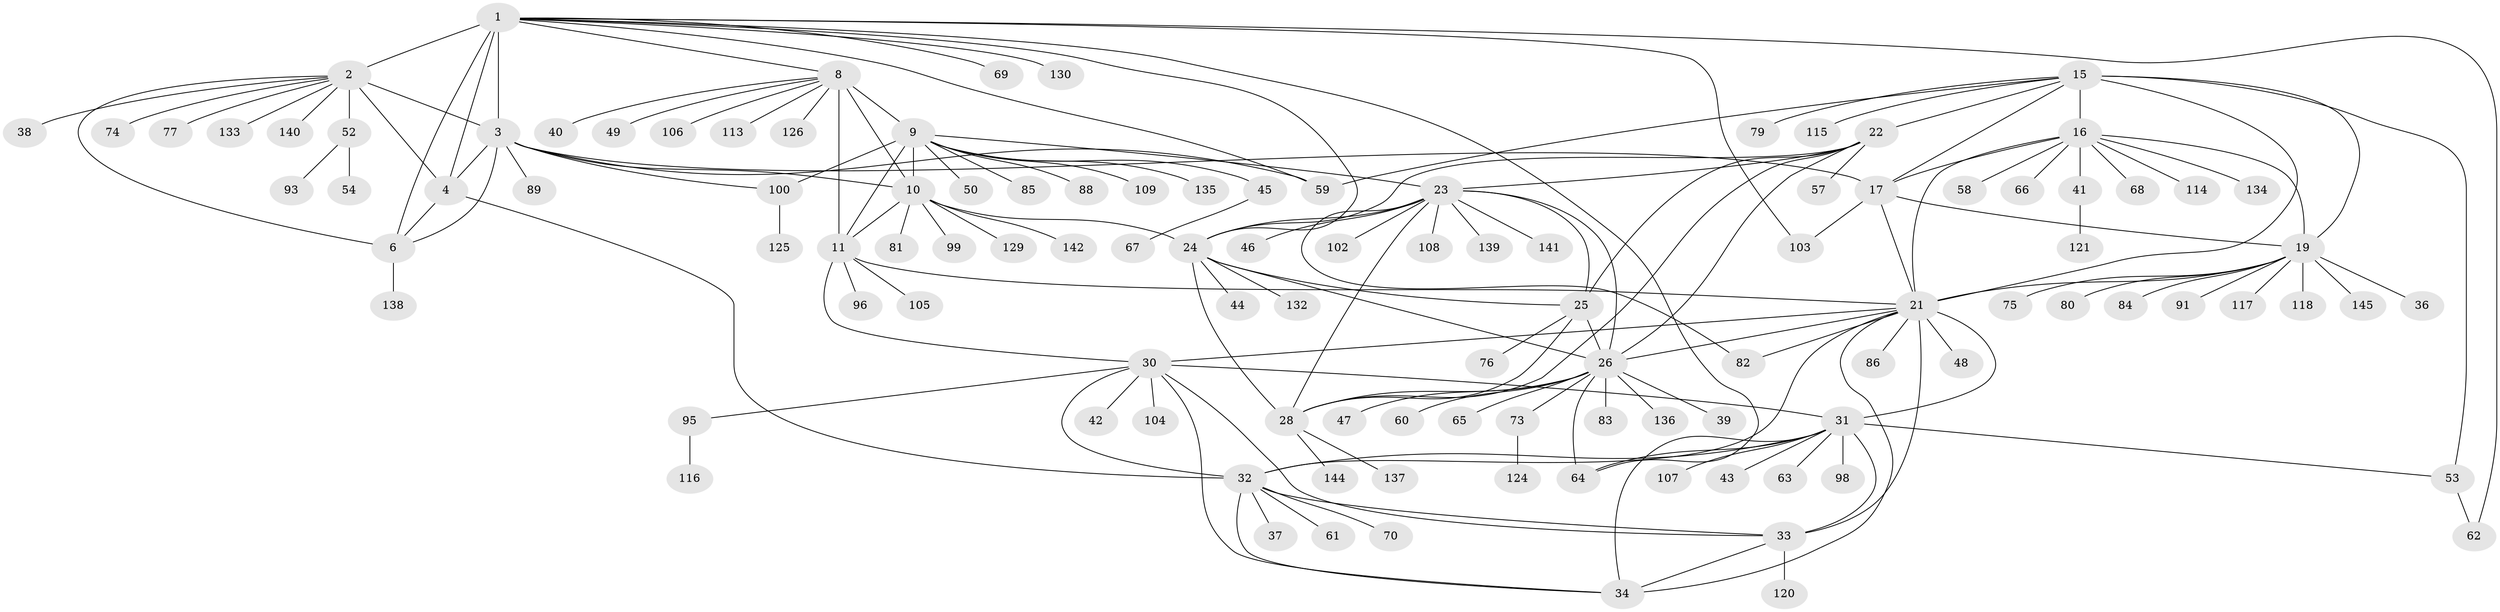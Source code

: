 // original degree distribution, {9: 0.04794520547945205, 8: 0.04794520547945205, 10: 0.0273972602739726, 7: 0.0273972602739726, 11: 0.0547945205479452, 12: 0.02054794520547945, 14: 0.00684931506849315, 6: 0.00684931506849315, 1: 0.6027397260273972, 2: 0.10273972602739725, 4: 0.00684931506849315, 3: 0.04794520547945205}
// Generated by graph-tools (version 1.1) at 2025/42/03/06/25 10:42:14]
// undirected, 113 vertices, 164 edges
graph export_dot {
graph [start="1"]
  node [color=gray90,style=filled];
  1 [super="+5"];
  2 [super="+7"];
  3 [super="+55"];
  4;
  6 [super="+94"];
  8 [super="+14"];
  9 [super="+12"];
  10 [super="+112"];
  11 [super="+13"];
  15 [super="+119"];
  16 [super="+18"];
  17 [super="+146"];
  19 [super="+20"];
  21 [super="+29"];
  22 [super="+90"];
  23 [super="+56"];
  24 [super="+131"];
  25;
  26 [super="+27"];
  28 [super="+51"];
  30 [super="+128"];
  31 [super="+35"];
  32 [super="+127"];
  33 [super="+97"];
  34;
  36;
  37;
  38;
  39;
  40;
  41;
  42;
  43;
  44;
  45;
  46;
  47;
  48;
  49 [super="+101"];
  50;
  52 [super="+92"];
  53 [super="+87"];
  54;
  57;
  58;
  59 [super="+123"];
  60;
  61 [super="+72"];
  62 [super="+122"];
  63;
  64 [super="+71"];
  65;
  66;
  67;
  68;
  69;
  70;
  73 [super="+110"];
  74;
  75;
  76;
  77 [super="+78"];
  79 [super="+143"];
  80;
  81;
  82;
  83;
  84;
  85;
  86;
  88;
  89;
  91;
  93;
  95;
  96;
  98;
  99;
  100 [super="+111"];
  102;
  103;
  104;
  105;
  106;
  107;
  108;
  109;
  113;
  114;
  115;
  116;
  117;
  118;
  120;
  121;
  124;
  125;
  126;
  129;
  130;
  132;
  133;
  134;
  135;
  136;
  137;
  138;
  139;
  140;
  141;
  142;
  144;
  145;
  1 -- 2 [weight=4];
  1 -- 3 [weight=2];
  1 -- 4 [weight=2];
  1 -- 6 [weight=2];
  1 -- 62;
  1 -- 69;
  1 -- 130;
  1 -- 64;
  1 -- 103;
  1 -- 24;
  1 -- 8;
  1 -- 59;
  2 -- 3 [weight=2];
  2 -- 4 [weight=2];
  2 -- 6 [weight=2];
  2 -- 74;
  2 -- 77;
  2 -- 133;
  2 -- 38;
  2 -- 140;
  2 -- 52;
  3 -- 4;
  3 -- 6;
  3 -- 17;
  3 -- 59;
  3 -- 89;
  3 -- 10;
  3 -- 100;
  4 -- 6;
  4 -- 32;
  6 -- 138;
  8 -- 9 [weight=4];
  8 -- 10 [weight=2];
  8 -- 11 [weight=4];
  8 -- 40;
  8 -- 49;
  8 -- 106;
  8 -- 126;
  8 -- 113;
  9 -- 10 [weight=2];
  9 -- 11 [weight=4];
  9 -- 45;
  9 -- 85;
  9 -- 100;
  9 -- 109;
  9 -- 135;
  9 -- 50;
  9 -- 23;
  9 -- 88;
  10 -- 11 [weight=2];
  10 -- 81;
  10 -- 99;
  10 -- 129;
  10 -- 142;
  10 -- 24;
  11 -- 30;
  11 -- 96;
  11 -- 105;
  11 -- 21;
  15 -- 16 [weight=2];
  15 -- 17;
  15 -- 19 [weight=2];
  15 -- 21;
  15 -- 22;
  15 -- 53;
  15 -- 59;
  15 -- 79;
  15 -- 115;
  16 -- 17 [weight=2];
  16 -- 19 [weight=4];
  16 -- 21 [weight=2];
  16 -- 58;
  16 -- 66;
  16 -- 68;
  16 -- 134;
  16 -- 41;
  16 -- 114;
  17 -- 19 [weight=2];
  17 -- 21;
  17 -- 103;
  19 -- 21 [weight=2];
  19 -- 84;
  19 -- 118;
  19 -- 36;
  19 -- 75;
  19 -- 80;
  19 -- 145;
  19 -- 117;
  19 -- 91;
  21 -- 48;
  21 -- 82;
  21 -- 86;
  21 -- 32;
  21 -- 33;
  21 -- 34;
  21 -- 26;
  21 -- 30;
  21 -- 31 [weight=2];
  22 -- 23;
  22 -- 24;
  22 -- 25;
  22 -- 26 [weight=2];
  22 -- 28;
  22 -- 57;
  23 -- 24;
  23 -- 25;
  23 -- 26 [weight=2];
  23 -- 28;
  23 -- 46;
  23 -- 82;
  23 -- 102;
  23 -- 108;
  23 -- 139;
  23 -- 141;
  24 -- 25;
  24 -- 26 [weight=2];
  24 -- 28;
  24 -- 44;
  24 -- 132;
  25 -- 26 [weight=2];
  25 -- 28;
  25 -- 76;
  26 -- 28 [weight=2];
  26 -- 47;
  26 -- 60;
  26 -- 64;
  26 -- 65;
  26 -- 83;
  26 -- 39;
  26 -- 136;
  26 -- 73;
  28 -- 137;
  28 -- 144;
  30 -- 31 [weight=2];
  30 -- 32;
  30 -- 33;
  30 -- 34;
  30 -- 42;
  30 -- 95;
  30 -- 104;
  31 -- 32 [weight=2];
  31 -- 33 [weight=2];
  31 -- 34 [weight=2];
  31 -- 43;
  31 -- 107;
  31 -- 98;
  31 -- 53;
  31 -- 63;
  31 -- 64;
  32 -- 33;
  32 -- 34;
  32 -- 37;
  32 -- 61;
  32 -- 70;
  33 -- 34;
  33 -- 120;
  41 -- 121;
  45 -- 67;
  52 -- 54;
  52 -- 93;
  53 -- 62;
  73 -- 124;
  95 -- 116;
  100 -- 125;
}
